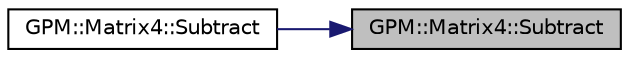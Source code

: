 digraph "GPM::Matrix4::Subtract"
{
 // INTERACTIVE_SVG=YES
 // LATEX_PDF_SIZE
  edge [fontname="Helvetica",fontsize="10",labelfontname="Helvetica",labelfontsize="10"];
  node [fontname="Helvetica",fontsize="10",shape=record];
  rankdir="RL";
  Node290 [label="GPM::Matrix4::Subtract",height=0.2,width=0.4,color="black", fillcolor="grey75", style="filled", fontcolor="black",tooltip="Subtract other matrix to the current matrix."];
  Node290 -> Node291 [dir="back",color="midnightblue",fontsize="10",style="solid",fontname="Helvetica"];
  Node291 [label="GPM::Matrix4::Subtract",height=0.2,width=0.4,color="black", fillcolor="white", style="filled",URL="$struct_g_p_m_1_1_matrix4.html#af105b2ff83b1d143f707f25734c34949",tooltip=" "];
}
